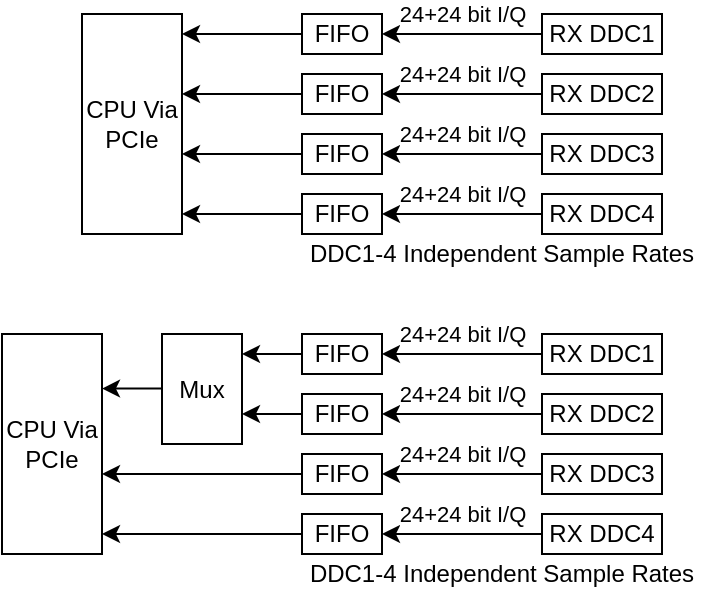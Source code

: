 <mxfile version="13.7.9" type="device"><diagram id="d9RJ3zuOx7hpEQ-BRZkv" name="Page-1"><mxGraphModel dx="563" dy="323" grid="1" gridSize="10" guides="1" tooltips="1" connect="1" arrows="1" fold="1" page="1" pageScale="1" pageWidth="400" pageHeight="300" math="0" shadow="0"><root><mxCell id="0"/><mxCell id="1" parent="0"/><mxCell id="n3EX9Hrofj5LTtTLwOls-9" value="24+24 bit I/Q" style="edgeStyle=orthogonalEdgeStyle;rounded=0;orthogonalLoop=1;jettySize=auto;html=1;exitX=1;exitY=0.5;exitDx=0;exitDy=0;entryX=0;entryY=0.5;entryDx=0;entryDy=0;endArrow=none;endFill=0;startArrow=classic;startFill=1;" parent="1" source="n3EX9Hrofj5LTtTLwOls-10" target="n3EX9Hrofj5LTtTLwOls-11" edge="1"><mxGeometry y="10" relative="1" as="geometry"><mxPoint as="offset"/></mxGeometry></mxCell><mxCell id="n3EX9Hrofj5LTtTLwOls-30" style="edgeStyle=orthogonalEdgeStyle;rounded=0;orthogonalLoop=1;jettySize=auto;html=1;exitX=0;exitY=0.5;exitDx=0;exitDy=0;entryX=1;entryY=0.5;entryDx=0;entryDy=0;startArrow=none;startFill=0;endArrow=classic;endFill=1;" parent="1" source="n3EX9Hrofj5LTtTLwOls-10" edge="1"><mxGeometry relative="1" as="geometry"><mxPoint x="100" y="20" as="targetPoint"/></mxGeometry></mxCell><mxCell id="n3EX9Hrofj5LTtTLwOls-10" value="FIFO" style="rounded=0;whiteSpace=wrap;html=1;" parent="1" vertex="1"><mxGeometry x="160" y="10" width="40" height="20" as="geometry"/></mxCell><mxCell id="n3EX9Hrofj5LTtTLwOls-11" value="RX DDC1" style="rounded=0;whiteSpace=wrap;html=1;" parent="1" vertex="1"><mxGeometry x="280" y="10" width="60" height="20" as="geometry"/></mxCell><mxCell id="n3EX9Hrofj5LTtTLwOls-12" value="24+24 bit I/Q" style="edgeStyle=orthogonalEdgeStyle;rounded=0;orthogonalLoop=1;jettySize=auto;html=1;exitX=1;exitY=0.5;exitDx=0;exitDy=0;entryX=0;entryY=0.5;entryDx=0;entryDy=0;endArrow=none;endFill=0;startArrow=classic;startFill=1;" parent="1" source="n3EX9Hrofj5LTtTLwOls-13" target="n3EX9Hrofj5LTtTLwOls-14" edge="1"><mxGeometry y="10" relative="1" as="geometry"><mxPoint as="offset"/></mxGeometry></mxCell><mxCell id="n3EX9Hrofj5LTtTLwOls-31" style="edgeStyle=orthogonalEdgeStyle;rounded=0;orthogonalLoop=1;jettySize=auto;html=1;exitX=0;exitY=0.5;exitDx=0;exitDy=0;startArrow=none;startFill=0;endArrow=classic;endFill=1;" parent="1" source="n3EX9Hrofj5LTtTLwOls-13" edge="1"><mxGeometry relative="1" as="geometry"><mxPoint x="100" y="50" as="targetPoint"/></mxGeometry></mxCell><mxCell id="n3EX9Hrofj5LTtTLwOls-13" value="FIFO" style="rounded=0;whiteSpace=wrap;html=1;" parent="1" vertex="1"><mxGeometry x="160" y="40" width="40" height="20" as="geometry"/></mxCell><mxCell id="n3EX9Hrofj5LTtTLwOls-14" value="RX DDC2" style="rounded=0;whiteSpace=wrap;html=1;" parent="1" vertex="1"><mxGeometry x="280" y="40" width="60" height="20" as="geometry"/></mxCell><mxCell id="n3EX9Hrofj5LTtTLwOls-15" value="24+24 bit I/Q" style="edgeStyle=orthogonalEdgeStyle;rounded=0;orthogonalLoop=1;jettySize=auto;html=1;exitX=1;exitY=0.5;exitDx=0;exitDy=0;entryX=0;entryY=0.5;entryDx=0;entryDy=0;endArrow=none;endFill=0;startArrow=classic;startFill=1;" parent="1" source="n3EX9Hrofj5LTtTLwOls-16" target="n3EX9Hrofj5LTtTLwOls-17" edge="1"><mxGeometry y="10" relative="1" as="geometry"><mxPoint as="offset"/></mxGeometry></mxCell><mxCell id="n3EX9Hrofj5LTtTLwOls-32" style="edgeStyle=orthogonalEdgeStyle;rounded=0;orthogonalLoop=1;jettySize=auto;html=1;exitX=0;exitY=0.5;exitDx=0;exitDy=0;startArrow=none;startFill=0;endArrow=classic;endFill=1;" parent="1" source="n3EX9Hrofj5LTtTLwOls-16" edge="1"><mxGeometry relative="1" as="geometry"><mxPoint x="100" y="80" as="targetPoint"/></mxGeometry></mxCell><mxCell id="n3EX9Hrofj5LTtTLwOls-16" value="FIFO" style="rounded=0;whiteSpace=wrap;html=1;" parent="1" vertex="1"><mxGeometry x="160" y="70" width="40" height="20" as="geometry"/></mxCell><mxCell id="n3EX9Hrofj5LTtTLwOls-17" value="RX DDC3" style="rounded=0;whiteSpace=wrap;html=1;" parent="1" vertex="1"><mxGeometry x="280" y="70" width="60" height="20" as="geometry"/></mxCell><mxCell id="n3EX9Hrofj5LTtTLwOls-18" value="24+24 bit I/Q" style="edgeStyle=orthogonalEdgeStyle;rounded=0;orthogonalLoop=1;jettySize=auto;html=1;exitX=1;exitY=0.5;exitDx=0;exitDy=0;entryX=0;entryY=0.5;entryDx=0;entryDy=0;endArrow=none;endFill=0;startArrow=classic;startFill=1;" parent="1" source="n3EX9Hrofj5LTtTLwOls-19" target="n3EX9Hrofj5LTtTLwOls-20" edge="1"><mxGeometry y="10" relative="1" as="geometry"><mxPoint as="offset"/></mxGeometry></mxCell><mxCell id="n3EX9Hrofj5LTtTLwOls-33" style="edgeStyle=orthogonalEdgeStyle;rounded=0;orthogonalLoop=1;jettySize=auto;html=1;exitX=0;exitY=0.5;exitDx=0;exitDy=0;startArrow=none;startFill=0;endArrow=classic;endFill=1;" parent="1" source="n3EX9Hrofj5LTtTLwOls-19" edge="1"><mxGeometry relative="1" as="geometry"><mxPoint x="100" y="110" as="targetPoint"/></mxGeometry></mxCell><mxCell id="n3EX9Hrofj5LTtTLwOls-19" value="FIFO" style="rounded=0;whiteSpace=wrap;html=1;" parent="1" vertex="1"><mxGeometry x="160" y="100" width="40" height="20" as="geometry"/></mxCell><mxCell id="n3EX9Hrofj5LTtTLwOls-20" value="RX DDC4" style="rounded=0;whiteSpace=wrap;html=1;" parent="1" vertex="1"><mxGeometry x="280" y="100" width="60" height="20" as="geometry"/></mxCell><mxCell id="21q2_v3oXlGm8E35-MPY-4" value="DDC1-4 Independent Sample Rates" style="text;html=1;strokeColor=none;fillColor=none;align=center;verticalAlign=middle;whiteSpace=wrap;rounded=0;" vertex="1" parent="1"><mxGeometry x="160" y="120" width="200" height="20" as="geometry"/></mxCell><mxCell id="21q2_v3oXlGm8E35-MPY-5" value="CPU Via PCIe" style="rounded=0;whiteSpace=wrap;html=1;" vertex="1" parent="1"><mxGeometry x="50" y="10" width="50" height="110" as="geometry"/></mxCell><mxCell id="21q2_v3oXlGm8E35-MPY-6" value="24+24 bit I/Q" style="edgeStyle=orthogonalEdgeStyle;rounded=0;orthogonalLoop=1;jettySize=auto;html=1;exitX=1;exitY=0.5;exitDx=0;exitDy=0;entryX=0;entryY=0.5;entryDx=0;entryDy=0;endArrow=none;endFill=0;startArrow=classic;startFill=1;" edge="1" source="21q2_v3oXlGm8E35-MPY-8" target="21q2_v3oXlGm8E35-MPY-9" parent="1"><mxGeometry y="10" relative="1" as="geometry"><mxPoint as="offset"/></mxGeometry></mxCell><mxCell id="21q2_v3oXlGm8E35-MPY-7" style="edgeStyle=orthogonalEdgeStyle;rounded=0;orthogonalLoop=1;jettySize=auto;html=1;exitX=0;exitY=0.5;exitDx=0;exitDy=0;startArrow=none;startFill=0;endArrow=classic;endFill=1;" edge="1" source="21q2_v3oXlGm8E35-MPY-8" parent="1"><mxGeometry relative="1" as="geometry"><mxPoint x="130" y="180" as="targetPoint"/></mxGeometry></mxCell><mxCell id="21q2_v3oXlGm8E35-MPY-8" value="FIFO" style="rounded=0;whiteSpace=wrap;html=1;" vertex="1" parent="1"><mxGeometry x="160" y="170" width="40" height="20" as="geometry"/></mxCell><mxCell id="21q2_v3oXlGm8E35-MPY-9" value="RX DDC1" style="rounded=0;whiteSpace=wrap;html=1;" vertex="1" parent="1"><mxGeometry x="280" y="170" width="60" height="20" as="geometry"/></mxCell><mxCell id="21q2_v3oXlGm8E35-MPY-10" value="24+24 bit I/Q" style="edgeStyle=orthogonalEdgeStyle;rounded=0;orthogonalLoop=1;jettySize=auto;html=1;exitX=1;exitY=0.5;exitDx=0;exitDy=0;entryX=0;entryY=0.5;entryDx=0;entryDy=0;endArrow=none;endFill=0;startArrow=classic;startFill=1;" edge="1" source="21q2_v3oXlGm8E35-MPY-12" target="21q2_v3oXlGm8E35-MPY-13" parent="1"><mxGeometry y="10" relative="1" as="geometry"><mxPoint as="offset"/></mxGeometry></mxCell><mxCell id="21q2_v3oXlGm8E35-MPY-11" style="edgeStyle=orthogonalEdgeStyle;rounded=0;orthogonalLoop=1;jettySize=auto;html=1;exitX=0;exitY=0.5;exitDx=0;exitDy=0;startArrow=none;startFill=0;endArrow=classic;endFill=1;" edge="1" source="21q2_v3oXlGm8E35-MPY-12" parent="1"><mxGeometry relative="1" as="geometry"><mxPoint x="130" y="210" as="targetPoint"/></mxGeometry></mxCell><mxCell id="21q2_v3oXlGm8E35-MPY-12" value="FIFO" style="rounded=0;whiteSpace=wrap;html=1;" vertex="1" parent="1"><mxGeometry x="160" y="200" width="40" height="20" as="geometry"/></mxCell><mxCell id="21q2_v3oXlGm8E35-MPY-13" value="RX DDC2" style="rounded=0;whiteSpace=wrap;html=1;" vertex="1" parent="1"><mxGeometry x="280" y="200" width="60" height="20" as="geometry"/></mxCell><mxCell id="21q2_v3oXlGm8E35-MPY-14" value="24+24 bit I/Q" style="edgeStyle=orthogonalEdgeStyle;rounded=0;orthogonalLoop=1;jettySize=auto;html=1;exitX=1;exitY=0.5;exitDx=0;exitDy=0;entryX=0;entryY=0.5;entryDx=0;entryDy=0;endArrow=none;endFill=0;startArrow=classic;startFill=1;" edge="1" source="21q2_v3oXlGm8E35-MPY-16" target="21q2_v3oXlGm8E35-MPY-17" parent="1"><mxGeometry y="10" relative="1" as="geometry"><mxPoint as="offset"/></mxGeometry></mxCell><mxCell id="21q2_v3oXlGm8E35-MPY-15" style="edgeStyle=orthogonalEdgeStyle;rounded=0;orthogonalLoop=1;jettySize=auto;html=1;exitX=0;exitY=0.5;exitDx=0;exitDy=0;startArrow=none;startFill=0;endArrow=classic;endFill=1;" edge="1" source="21q2_v3oXlGm8E35-MPY-16" parent="1"><mxGeometry relative="1" as="geometry"><mxPoint x="60" y="240" as="targetPoint"/></mxGeometry></mxCell><mxCell id="21q2_v3oXlGm8E35-MPY-16" value="FIFO" style="rounded=0;whiteSpace=wrap;html=1;" vertex="1" parent="1"><mxGeometry x="160" y="230" width="40" height="20" as="geometry"/></mxCell><mxCell id="21q2_v3oXlGm8E35-MPY-17" value="RX DDC3" style="rounded=0;whiteSpace=wrap;html=1;" vertex="1" parent="1"><mxGeometry x="280" y="230" width="60" height="20" as="geometry"/></mxCell><mxCell id="21q2_v3oXlGm8E35-MPY-18" value="24+24 bit I/Q" style="edgeStyle=orthogonalEdgeStyle;rounded=0;orthogonalLoop=1;jettySize=auto;html=1;exitX=1;exitY=0.5;exitDx=0;exitDy=0;entryX=0;entryY=0.5;entryDx=0;entryDy=0;endArrow=none;endFill=0;startArrow=classic;startFill=1;" edge="1" source="21q2_v3oXlGm8E35-MPY-20" target="21q2_v3oXlGm8E35-MPY-21" parent="1"><mxGeometry y="10" relative="1" as="geometry"><mxPoint as="offset"/></mxGeometry></mxCell><mxCell id="21q2_v3oXlGm8E35-MPY-19" style="edgeStyle=orthogonalEdgeStyle;rounded=0;orthogonalLoop=1;jettySize=auto;html=1;exitX=0;exitY=0.5;exitDx=0;exitDy=0;startArrow=none;startFill=0;endArrow=classic;endFill=1;" edge="1" source="21q2_v3oXlGm8E35-MPY-20" parent="1"><mxGeometry relative="1" as="geometry"><mxPoint x="60" y="270" as="targetPoint"/></mxGeometry></mxCell><mxCell id="21q2_v3oXlGm8E35-MPY-20" value="FIFO" style="rounded=0;whiteSpace=wrap;html=1;" vertex="1" parent="1"><mxGeometry x="160" y="260" width="40" height="20" as="geometry"/></mxCell><mxCell id="21q2_v3oXlGm8E35-MPY-21" value="RX DDC4" style="rounded=0;whiteSpace=wrap;html=1;" vertex="1" parent="1"><mxGeometry x="280" y="260" width="60" height="20" as="geometry"/></mxCell><mxCell id="21q2_v3oXlGm8E35-MPY-22" value="DDC1-4 Independent Sample Rates" style="text;html=1;strokeColor=none;fillColor=none;align=center;verticalAlign=middle;whiteSpace=wrap;rounded=0;" vertex="1" parent="1"><mxGeometry x="160" y="280" width="200" height="20" as="geometry"/></mxCell><mxCell id="21q2_v3oXlGm8E35-MPY-23" value="CPU Via PCIe" style="rounded=0;whiteSpace=wrap;html=1;" vertex="1" parent="1"><mxGeometry x="10" y="170" width="50" height="110" as="geometry"/></mxCell><mxCell id="21q2_v3oXlGm8E35-MPY-25" style="edgeStyle=orthogonalEdgeStyle;rounded=0;orthogonalLoop=1;jettySize=auto;html=1;exitX=0;exitY=0.5;exitDx=0;exitDy=0;startArrow=none;startFill=0;endArrow=classic;endFill=1;" edge="1" parent="1"><mxGeometry relative="1" as="geometry"><mxPoint x="90" y="197.3" as="sourcePoint"/><mxPoint x="60" y="197.3" as="targetPoint"/></mxGeometry></mxCell><mxCell id="21q2_v3oXlGm8E35-MPY-26" value="Mux" style="rounded=0;whiteSpace=wrap;html=1;" vertex="1" parent="1"><mxGeometry x="90" y="170" width="40" height="55" as="geometry"/></mxCell></root></mxGraphModel></diagram></mxfile>